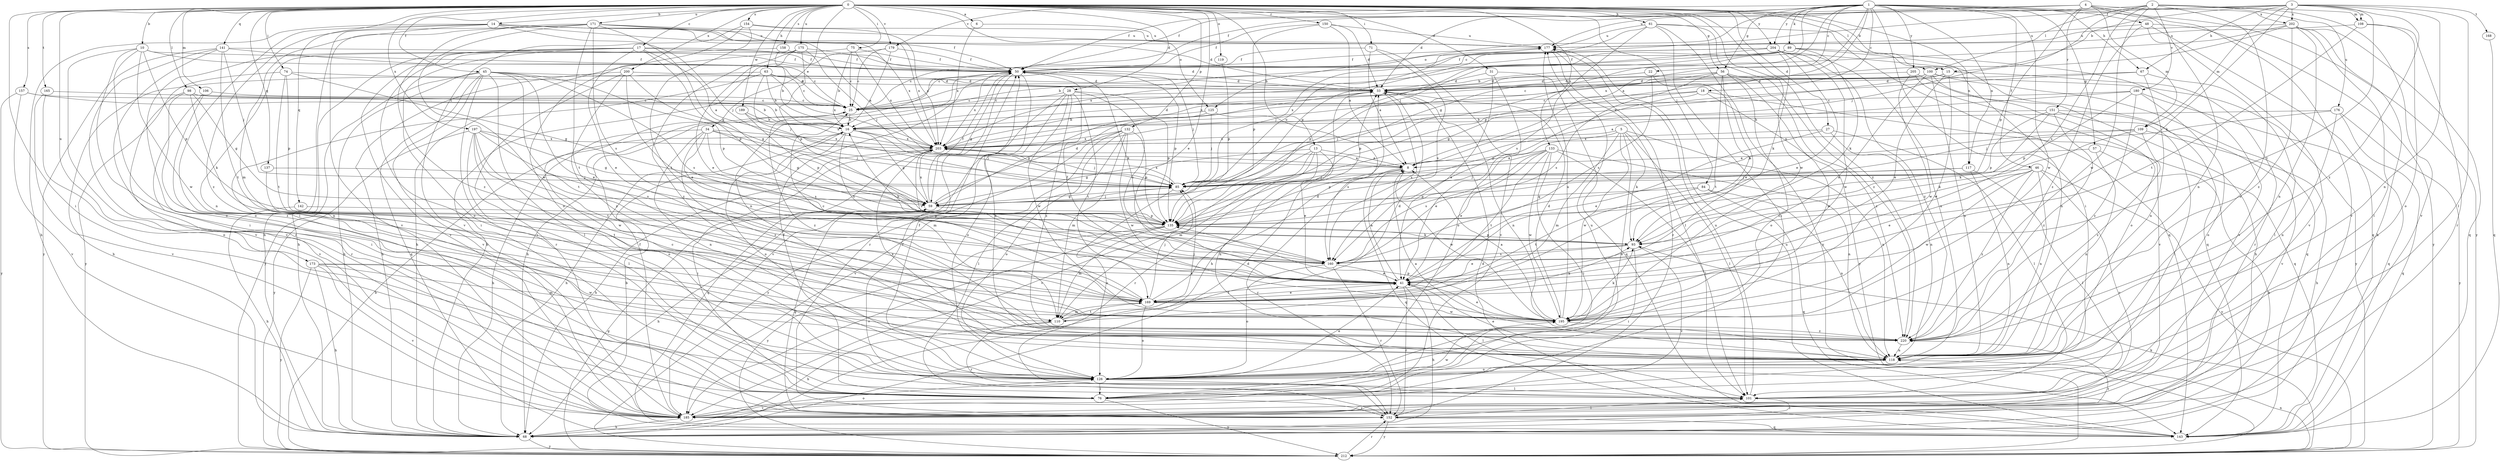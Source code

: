 strict digraph  {
0;
1;
2;
3;
4;
5;
6;
8;
10;
13;
14;
15;
16;
17;
18;
22;
25;
27;
28;
31;
33;
34;
41;
45;
46;
48;
50;
56;
57;
59;
61;
63;
67;
68;
71;
74;
75;
76;
84;
85;
89;
93;
98;
100;
101;
106;
108;
109;
110;
117;
118;
119;
125;
126;
132;
133;
135;
137;
141;
142;
143;
150;
151;
152;
154;
157;
158;
160;
165;
168;
169;
171;
173;
175;
176;
177;
179;
180;
185;
189;
195;
197;
200;
202;
203;
204;
205;
212;
220;
0 -> 6  [label=a];
0 -> 10  [label=b];
0 -> 13  [label=b];
0 -> 14  [label=b];
0 -> 15  [label=b];
0 -> 17  [label=c];
0 -> 27  [label=d];
0 -> 28  [label=d];
0 -> 31  [label=d];
0 -> 34  [label=e];
0 -> 41  [label=e];
0 -> 45  [label=f];
0 -> 56  [label=g];
0 -> 61  [label=h];
0 -> 63  [label=h];
0 -> 71  [label=i];
0 -> 74  [label=i];
0 -> 75  [label=i];
0 -> 76  [label=i];
0 -> 84  [label=j];
0 -> 98  [label=l];
0 -> 100  [label=l];
0 -> 106  [label=m];
0 -> 117  [label=n];
0 -> 119  [label=o];
0 -> 125  [label=o];
0 -> 132  [label=p];
0 -> 133  [label=p];
0 -> 137  [label=q];
0 -> 141  [label=q];
0 -> 142  [label=q];
0 -> 150  [label=r];
0 -> 154  [label=s];
0 -> 157  [label=s];
0 -> 158  [label=s];
0 -> 165  [label=t];
0 -> 171  [label=u];
0 -> 173  [label=u];
0 -> 175  [label=u];
0 -> 179  [label=v];
0 -> 189  [label=w];
0 -> 195  [label=w];
0 -> 197  [label=x];
0 -> 200  [label=x];
0 -> 204  [label=y];
0 -> 220  [label=z];
1 -> 8  [label=a];
1 -> 18  [label=c];
1 -> 22  [label=c];
1 -> 33  [label=d];
1 -> 46  [label=f];
1 -> 48  [label=f];
1 -> 50  [label=f];
1 -> 56  [label=g];
1 -> 57  [label=g];
1 -> 59  [label=g];
1 -> 67  [label=h];
1 -> 76  [label=i];
1 -> 85  [label=j];
1 -> 89  [label=k];
1 -> 117  [label=n];
1 -> 135  [label=p];
1 -> 179  [label=v];
1 -> 195  [label=w];
1 -> 204  [label=y];
1 -> 205  [label=y];
1 -> 212  [label=y];
2 -> 85  [label=j];
2 -> 100  [label=l];
2 -> 108  [label=m];
2 -> 125  [label=o];
2 -> 126  [label=o];
2 -> 160  [label=s];
2 -> 176  [label=u];
2 -> 180  [label=v];
2 -> 185  [label=v];
2 -> 195  [label=w];
3 -> 15  [label=b];
3 -> 25  [label=c];
3 -> 50  [label=f];
3 -> 67  [label=h];
3 -> 93  [label=k];
3 -> 101  [label=l];
3 -> 108  [label=m];
3 -> 109  [label=m];
3 -> 118  [label=n];
3 -> 168  [label=t];
3 -> 169  [label=t];
3 -> 202  [label=x];
3 -> 220  [label=z];
4 -> 50  [label=f];
4 -> 109  [label=m];
4 -> 118  [label=n];
4 -> 135  [label=p];
4 -> 151  [label=r];
4 -> 177  [label=u];
4 -> 185  [label=v];
4 -> 202  [label=x];
5 -> 41  [label=e];
5 -> 93  [label=k];
5 -> 101  [label=l];
5 -> 110  [label=m];
5 -> 118  [label=n];
5 -> 126  [label=o];
5 -> 195  [label=w];
5 -> 203  [label=x];
6 -> 177  [label=u];
6 -> 203  [label=x];
8 -> 85  [label=j];
8 -> 143  [label=q];
8 -> 152  [label=r];
8 -> 195  [label=w];
10 -> 25  [label=c];
10 -> 50  [label=f];
10 -> 76  [label=i];
10 -> 126  [label=o];
10 -> 135  [label=p];
10 -> 185  [label=v];
10 -> 195  [label=w];
13 -> 8  [label=a];
13 -> 41  [label=e];
13 -> 59  [label=g];
13 -> 110  [label=m];
13 -> 118  [label=n];
13 -> 152  [label=r];
13 -> 185  [label=v];
14 -> 8  [label=a];
14 -> 50  [label=f];
14 -> 68  [label=h];
14 -> 76  [label=i];
14 -> 85  [label=j];
14 -> 110  [label=m];
14 -> 177  [label=u];
14 -> 203  [label=x];
14 -> 220  [label=z];
15 -> 33  [label=d];
15 -> 41  [label=e];
15 -> 59  [label=g];
15 -> 152  [label=r];
15 -> 195  [label=w];
16 -> 33  [label=d];
16 -> 59  [label=g];
16 -> 68  [label=h];
16 -> 85  [label=j];
16 -> 126  [label=o];
16 -> 160  [label=s];
16 -> 203  [label=x];
17 -> 8  [label=a];
17 -> 33  [label=d];
17 -> 41  [label=e];
17 -> 50  [label=f];
17 -> 68  [label=h];
17 -> 76  [label=i];
17 -> 126  [label=o];
17 -> 135  [label=p];
17 -> 185  [label=v];
18 -> 25  [label=c];
18 -> 85  [label=j];
18 -> 135  [label=p];
18 -> 143  [label=q];
18 -> 195  [label=w];
22 -> 33  [label=d];
22 -> 41  [label=e];
22 -> 160  [label=s];
22 -> 203  [label=x];
25 -> 16  [label=b];
25 -> 220  [label=z];
27 -> 41  [label=e];
27 -> 101  [label=l];
27 -> 118  [label=n];
27 -> 203  [label=x];
28 -> 25  [label=c];
28 -> 126  [label=o];
28 -> 135  [label=p];
28 -> 160  [label=s];
28 -> 169  [label=t];
28 -> 185  [label=v];
28 -> 195  [label=w];
28 -> 220  [label=z];
31 -> 33  [label=d];
31 -> 41  [label=e];
31 -> 126  [label=o];
31 -> 143  [label=q];
33 -> 25  [label=c];
33 -> 68  [label=h];
33 -> 118  [label=n];
33 -> 160  [label=s];
34 -> 59  [label=g];
34 -> 68  [label=h];
34 -> 85  [label=j];
34 -> 110  [label=m];
34 -> 118  [label=n];
34 -> 160  [label=s];
34 -> 203  [label=x];
34 -> 220  [label=z];
41 -> 8  [label=a];
41 -> 50  [label=f];
41 -> 68  [label=h];
41 -> 101  [label=l];
41 -> 152  [label=r];
41 -> 169  [label=t];
45 -> 33  [label=d];
45 -> 41  [label=e];
45 -> 68  [label=h];
45 -> 76  [label=i];
45 -> 101  [label=l];
45 -> 135  [label=p];
45 -> 143  [label=q];
45 -> 160  [label=s];
45 -> 169  [label=t];
45 -> 185  [label=v];
45 -> 212  [label=y];
46 -> 41  [label=e];
46 -> 85  [label=j];
46 -> 118  [label=n];
46 -> 160  [label=s];
46 -> 185  [label=v];
46 -> 195  [label=w];
46 -> 212  [label=y];
46 -> 220  [label=z];
48 -> 143  [label=q];
48 -> 177  [label=u];
48 -> 185  [label=v];
48 -> 212  [label=y];
48 -> 220  [label=z];
50 -> 33  [label=d];
50 -> 59  [label=g];
50 -> 68  [label=h];
50 -> 85  [label=j];
50 -> 93  [label=k];
50 -> 118  [label=n];
50 -> 135  [label=p];
50 -> 152  [label=r];
50 -> 203  [label=x];
56 -> 33  [label=d];
56 -> 93  [label=k];
56 -> 126  [label=o];
56 -> 135  [label=p];
56 -> 160  [label=s];
56 -> 169  [label=t];
56 -> 212  [label=y];
56 -> 220  [label=z];
57 -> 8  [label=a];
57 -> 68  [label=h];
57 -> 118  [label=n];
59 -> 33  [label=d];
59 -> 50  [label=f];
59 -> 68  [label=h];
59 -> 85  [label=j];
59 -> 135  [label=p];
59 -> 203  [label=x];
61 -> 59  [label=g];
61 -> 76  [label=i];
61 -> 143  [label=q];
61 -> 160  [label=s];
61 -> 177  [label=u];
61 -> 212  [label=y];
61 -> 220  [label=z];
63 -> 16  [label=b];
63 -> 25  [label=c];
63 -> 33  [label=d];
63 -> 68  [label=h];
63 -> 85  [label=j];
63 -> 118  [label=n];
63 -> 203  [label=x];
67 -> 33  [label=d];
67 -> 101  [label=l];
67 -> 118  [label=n];
67 -> 203  [label=x];
68 -> 33  [label=d];
68 -> 212  [label=y];
68 -> 220  [label=z];
71 -> 8  [label=a];
71 -> 50  [label=f];
71 -> 160  [label=s];
71 -> 185  [label=v];
74 -> 33  [label=d];
74 -> 59  [label=g];
74 -> 135  [label=p];
74 -> 169  [label=t];
74 -> 212  [label=y];
75 -> 16  [label=b];
75 -> 25  [label=c];
75 -> 50  [label=f];
75 -> 118  [label=n];
75 -> 203  [label=x];
76 -> 50  [label=f];
76 -> 152  [label=r];
76 -> 177  [label=u];
76 -> 185  [label=v];
76 -> 195  [label=w];
76 -> 212  [label=y];
84 -> 59  [label=g];
84 -> 118  [label=n];
84 -> 143  [label=q];
84 -> 169  [label=t];
85 -> 59  [label=g];
85 -> 126  [label=o];
85 -> 177  [label=u];
85 -> 203  [label=x];
89 -> 16  [label=b];
89 -> 25  [label=c];
89 -> 50  [label=f];
89 -> 93  [label=k];
89 -> 118  [label=n];
89 -> 185  [label=v];
89 -> 203  [label=x];
93 -> 41  [label=e];
93 -> 76  [label=i];
93 -> 135  [label=p];
93 -> 160  [label=s];
93 -> 185  [label=v];
98 -> 16  [label=b];
98 -> 25  [label=c];
98 -> 59  [label=g];
98 -> 93  [label=k];
98 -> 185  [label=v];
98 -> 220  [label=z];
100 -> 25  [label=c];
100 -> 33  [label=d];
100 -> 41  [label=e];
100 -> 118  [label=n];
100 -> 126  [label=o];
100 -> 143  [label=q];
100 -> 203  [label=x];
100 -> 212  [label=y];
101 -> 152  [label=r];
101 -> 177  [label=u];
106 -> 25  [label=c];
106 -> 76  [label=i];
106 -> 152  [label=r];
108 -> 126  [label=o];
108 -> 152  [label=r];
108 -> 169  [label=t];
108 -> 177  [label=u];
109 -> 68  [label=h];
109 -> 85  [label=j];
109 -> 93  [label=k];
109 -> 203  [label=x];
109 -> 220  [label=z];
110 -> 33  [label=d];
110 -> 68  [label=h];
110 -> 85  [label=j];
110 -> 152  [label=r];
110 -> 169  [label=t];
117 -> 85  [label=j];
117 -> 101  [label=l];
117 -> 118  [label=n];
117 -> 135  [label=p];
118 -> 8  [label=a];
118 -> 41  [label=e];
118 -> 126  [label=o];
118 -> 203  [label=x];
119 -> 135  [label=p];
125 -> 16  [label=b];
125 -> 59  [label=g];
125 -> 85  [label=j];
125 -> 160  [label=s];
126 -> 25  [label=c];
126 -> 41  [label=e];
126 -> 50  [label=f];
126 -> 76  [label=i];
126 -> 101  [label=l];
132 -> 101  [label=l];
132 -> 110  [label=m];
132 -> 126  [label=o];
132 -> 135  [label=p];
132 -> 185  [label=v];
132 -> 195  [label=w];
132 -> 203  [label=x];
132 -> 212  [label=y];
133 -> 8  [label=a];
133 -> 41  [label=e];
133 -> 76  [label=i];
133 -> 101  [label=l];
133 -> 118  [label=n];
133 -> 135  [label=p];
133 -> 160  [label=s];
133 -> 169  [label=t];
133 -> 195  [label=w];
135 -> 93  [label=k];
135 -> 110  [label=m];
135 -> 185  [label=v];
135 -> 212  [label=y];
137 -> 85  [label=j];
137 -> 169  [label=t];
141 -> 25  [label=c];
141 -> 50  [label=f];
141 -> 85  [label=j];
141 -> 152  [label=r];
141 -> 169  [label=t];
141 -> 185  [label=v];
141 -> 212  [label=y];
142 -> 68  [label=h];
142 -> 135  [label=p];
143 -> 16  [label=b];
143 -> 33  [label=d];
143 -> 177  [label=u];
150 -> 8  [label=a];
150 -> 33  [label=d];
150 -> 50  [label=f];
150 -> 135  [label=p];
150 -> 177  [label=u];
151 -> 16  [label=b];
151 -> 76  [label=i];
151 -> 93  [label=k];
151 -> 135  [label=p];
151 -> 185  [label=v];
151 -> 220  [label=z];
152 -> 50  [label=f];
152 -> 59  [label=g];
152 -> 101  [label=l];
152 -> 143  [label=q];
152 -> 212  [label=y];
154 -> 126  [label=o];
154 -> 169  [label=t];
154 -> 177  [label=u];
154 -> 185  [label=v];
154 -> 203  [label=x];
157 -> 16  [label=b];
157 -> 25  [label=c];
157 -> 185  [label=v];
157 -> 212  [label=y];
158 -> 16  [label=b];
158 -> 50  [label=f];
158 -> 126  [label=o];
160 -> 16  [label=b];
160 -> 41  [label=e];
160 -> 126  [label=o];
160 -> 152  [label=r];
165 -> 25  [label=c];
165 -> 126  [label=o];
165 -> 185  [label=v];
168 -> 143  [label=q];
169 -> 25  [label=c];
169 -> 33  [label=d];
169 -> 41  [label=e];
169 -> 85  [label=j];
169 -> 93  [label=k];
169 -> 110  [label=m];
169 -> 126  [label=o];
169 -> 195  [label=w];
171 -> 33  [label=d];
171 -> 59  [label=g];
171 -> 68  [label=h];
171 -> 160  [label=s];
171 -> 169  [label=t];
171 -> 177  [label=u];
171 -> 185  [label=v];
171 -> 195  [label=w];
171 -> 203  [label=x];
171 -> 220  [label=z];
173 -> 41  [label=e];
173 -> 68  [label=h];
173 -> 110  [label=m];
173 -> 185  [label=v];
173 -> 195  [label=w];
173 -> 212  [label=y];
175 -> 41  [label=e];
175 -> 50  [label=f];
175 -> 68  [label=h];
175 -> 85  [label=j];
175 -> 135  [label=p];
175 -> 220  [label=z];
176 -> 16  [label=b];
176 -> 85  [label=j];
176 -> 118  [label=n];
176 -> 143  [label=q];
176 -> 212  [label=y];
177 -> 50  [label=f];
177 -> 85  [label=j];
177 -> 101  [label=l];
177 -> 152  [label=r];
179 -> 25  [label=c];
179 -> 50  [label=f];
179 -> 68  [label=h];
179 -> 118  [label=n];
180 -> 8  [label=a];
180 -> 25  [label=c];
180 -> 126  [label=o];
180 -> 135  [label=p];
180 -> 143  [label=q];
180 -> 220  [label=z];
185 -> 50  [label=f];
185 -> 68  [label=h];
185 -> 126  [label=o];
189 -> 16  [label=b];
189 -> 135  [label=p];
189 -> 203  [label=x];
195 -> 8  [label=a];
195 -> 33  [label=d];
195 -> 41  [label=e];
195 -> 93  [label=k];
195 -> 135  [label=p];
195 -> 177  [label=u];
195 -> 220  [label=z];
197 -> 59  [label=g];
197 -> 101  [label=l];
197 -> 126  [label=o];
197 -> 160  [label=s];
197 -> 169  [label=t];
197 -> 195  [label=w];
197 -> 203  [label=x];
197 -> 212  [label=y];
200 -> 33  [label=d];
200 -> 41  [label=e];
200 -> 59  [label=g];
200 -> 68  [label=h];
200 -> 152  [label=r];
200 -> 220  [label=z];
202 -> 16  [label=b];
202 -> 68  [label=h];
202 -> 101  [label=l];
202 -> 118  [label=n];
202 -> 143  [label=q];
202 -> 177  [label=u];
202 -> 203  [label=x];
202 -> 220  [label=z];
203 -> 8  [label=a];
203 -> 68  [label=h];
203 -> 76  [label=i];
203 -> 85  [label=j];
203 -> 143  [label=q];
203 -> 160  [label=s];
204 -> 25  [label=c];
204 -> 41  [label=e];
204 -> 50  [label=f];
204 -> 93  [label=k];
204 -> 118  [label=n];
204 -> 135  [label=p];
204 -> 143  [label=q];
204 -> 195  [label=w];
204 -> 220  [label=z];
205 -> 33  [label=d];
205 -> 68  [label=h];
205 -> 185  [label=v];
205 -> 195  [label=w];
212 -> 16  [label=b];
212 -> 59  [label=g];
212 -> 93  [label=k];
212 -> 118  [label=n];
212 -> 152  [label=r];
220 -> 118  [label=n];
}
